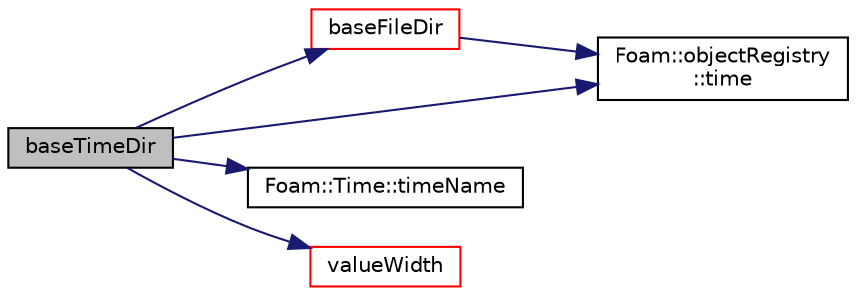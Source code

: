 digraph "baseTimeDir"
{
  bgcolor="transparent";
  edge [fontname="Helvetica",fontsize="10",labelfontname="Helvetica",labelfontsize="10"];
  node [fontname="Helvetica",fontsize="10",shape=record];
  rankdir="LR";
  Node63 [label="baseTimeDir",height=0.2,width=0.4,color="black", fillcolor="grey75", style="filled", fontcolor="black"];
  Node63 -> Node64 [color="midnightblue",fontsize="10",style="solid",fontname="Helvetica"];
  Node64 [label="baseFileDir",height=0.2,width=0.4,color="red",URL="$a27245.html#a1af3f7eab05afefbe183df0b5b0c1b20",tooltip="Return the base directory for output. "];
  Node64 -> Node72 [color="midnightblue",fontsize="10",style="solid",fontname="Helvetica"];
  Node72 [label="Foam::objectRegistry\l::time",height=0.2,width=0.4,color="black",URL="$a27433.html#a0d94096809fe3376b29a2a29ca11bb18",tooltip="Return time. "];
  Node63 -> Node72 [color="midnightblue",fontsize="10",style="solid",fontname="Helvetica"];
  Node63 -> Node73 [color="midnightblue",fontsize="10",style="solid",fontname="Helvetica"];
  Node73 [label="Foam::Time::timeName",height=0.2,width=0.4,color="black",URL="$a27457.html#a5ae6a110de1b22323e19a46943c7f0c1",tooltip="Return time name of given scalar time. "];
  Node63 -> Node74 [color="midnightblue",fontsize="10",style="solid",fontname="Helvetica"];
  Node74 [label="valueWidth",height=0.2,width=0.4,color="red",URL="$a27245.html#a57020e80e0a62592e696161e9d5ff261",tooltip="Return the value width when writing to stream with optional offset. "];
}
